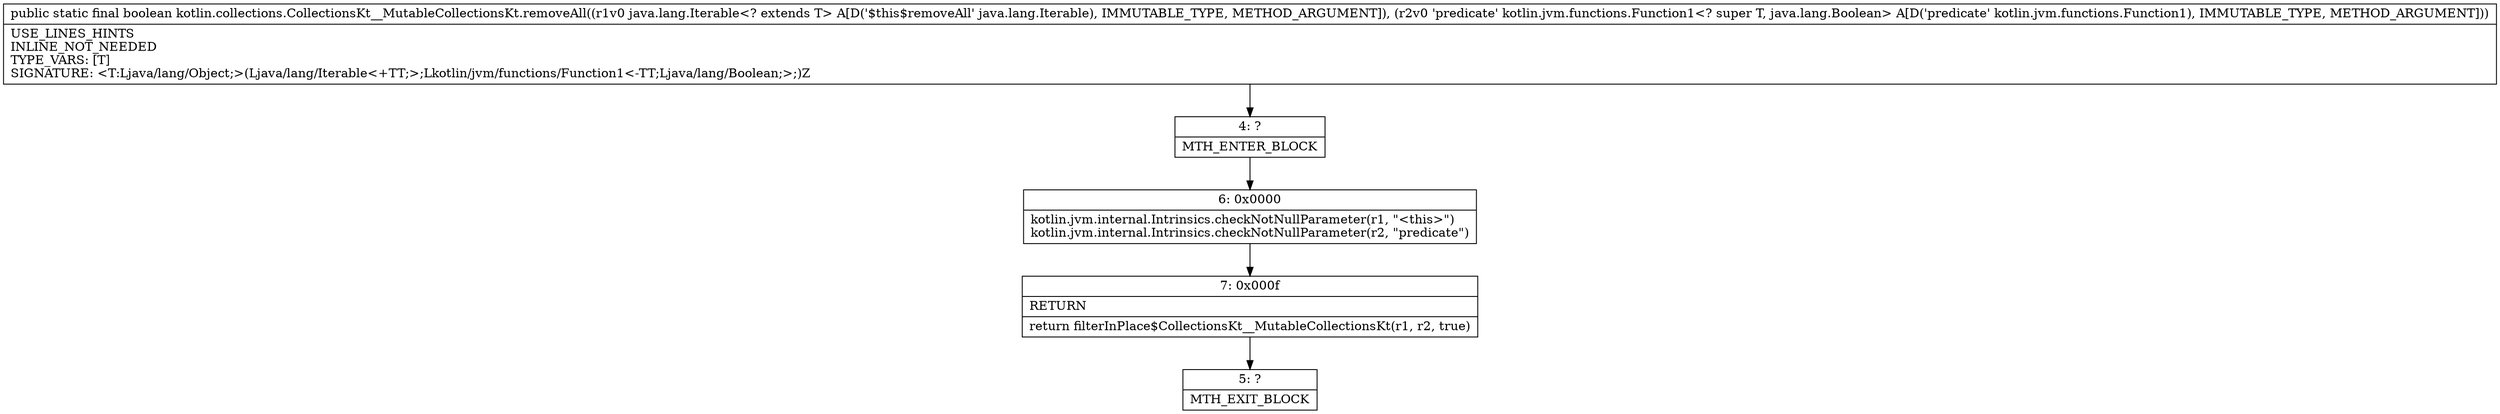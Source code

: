 digraph "CFG forkotlin.collections.CollectionsKt__MutableCollectionsKt.removeAll(Ljava\/lang\/Iterable;Lkotlin\/jvm\/functions\/Function1;)Z" {
Node_4 [shape=record,label="{4\:\ ?|MTH_ENTER_BLOCK\l}"];
Node_6 [shape=record,label="{6\:\ 0x0000|kotlin.jvm.internal.Intrinsics.checkNotNullParameter(r1, \"\<this\>\")\lkotlin.jvm.internal.Intrinsics.checkNotNullParameter(r2, \"predicate\")\l}"];
Node_7 [shape=record,label="{7\:\ 0x000f|RETURN\l|return filterInPlace$CollectionsKt__MutableCollectionsKt(r1, r2, true)\l}"];
Node_5 [shape=record,label="{5\:\ ?|MTH_EXIT_BLOCK\l}"];
MethodNode[shape=record,label="{public static final boolean kotlin.collections.CollectionsKt__MutableCollectionsKt.removeAll((r1v0 java.lang.Iterable\<? extends T\> A[D('$this$removeAll' java.lang.Iterable), IMMUTABLE_TYPE, METHOD_ARGUMENT]), (r2v0 'predicate' kotlin.jvm.functions.Function1\<? super T, java.lang.Boolean\> A[D('predicate' kotlin.jvm.functions.Function1), IMMUTABLE_TYPE, METHOD_ARGUMENT]))  | USE_LINES_HINTS\lINLINE_NOT_NEEDED\lTYPE_VARS: [T]\lSIGNATURE: \<T:Ljava\/lang\/Object;\>(Ljava\/lang\/Iterable\<+TT;\>;Lkotlin\/jvm\/functions\/Function1\<\-TT;Ljava\/lang\/Boolean;\>;)Z\l}"];
MethodNode -> Node_4;Node_4 -> Node_6;
Node_6 -> Node_7;
Node_7 -> Node_5;
}

